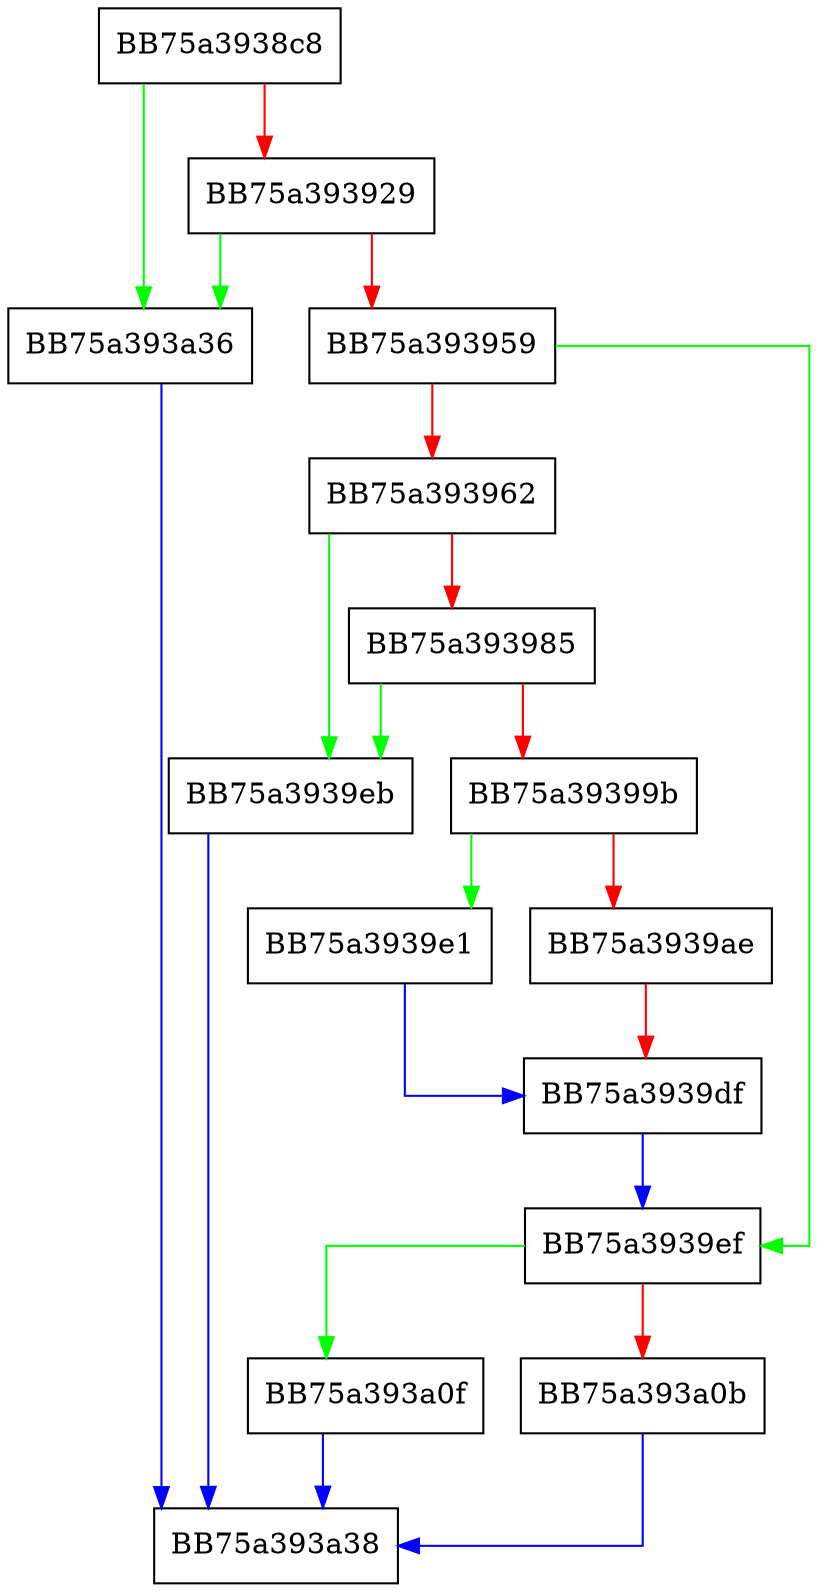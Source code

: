 digraph VFS_CopyFile {
  node [shape="box"];
  graph [splines=ortho];
  BB75a3938c8 -> BB75a393a36 [color="green"];
  BB75a3938c8 -> BB75a393929 [color="red"];
  BB75a393929 -> BB75a393a36 [color="green"];
  BB75a393929 -> BB75a393959 [color="red"];
  BB75a393959 -> BB75a3939ef [color="green"];
  BB75a393959 -> BB75a393962 [color="red"];
  BB75a393962 -> BB75a3939eb [color="green"];
  BB75a393962 -> BB75a393985 [color="red"];
  BB75a393985 -> BB75a3939eb [color="green"];
  BB75a393985 -> BB75a39399b [color="red"];
  BB75a39399b -> BB75a3939e1 [color="green"];
  BB75a39399b -> BB75a3939ae [color="red"];
  BB75a3939ae -> BB75a3939df [color="red"];
  BB75a3939df -> BB75a3939ef [color="blue"];
  BB75a3939e1 -> BB75a3939df [color="blue"];
  BB75a3939eb -> BB75a393a38 [color="blue"];
  BB75a3939ef -> BB75a393a0f [color="green"];
  BB75a3939ef -> BB75a393a0b [color="red"];
  BB75a393a0b -> BB75a393a38 [color="blue"];
  BB75a393a0f -> BB75a393a38 [color="blue"];
  BB75a393a36 -> BB75a393a38 [color="blue"];
}